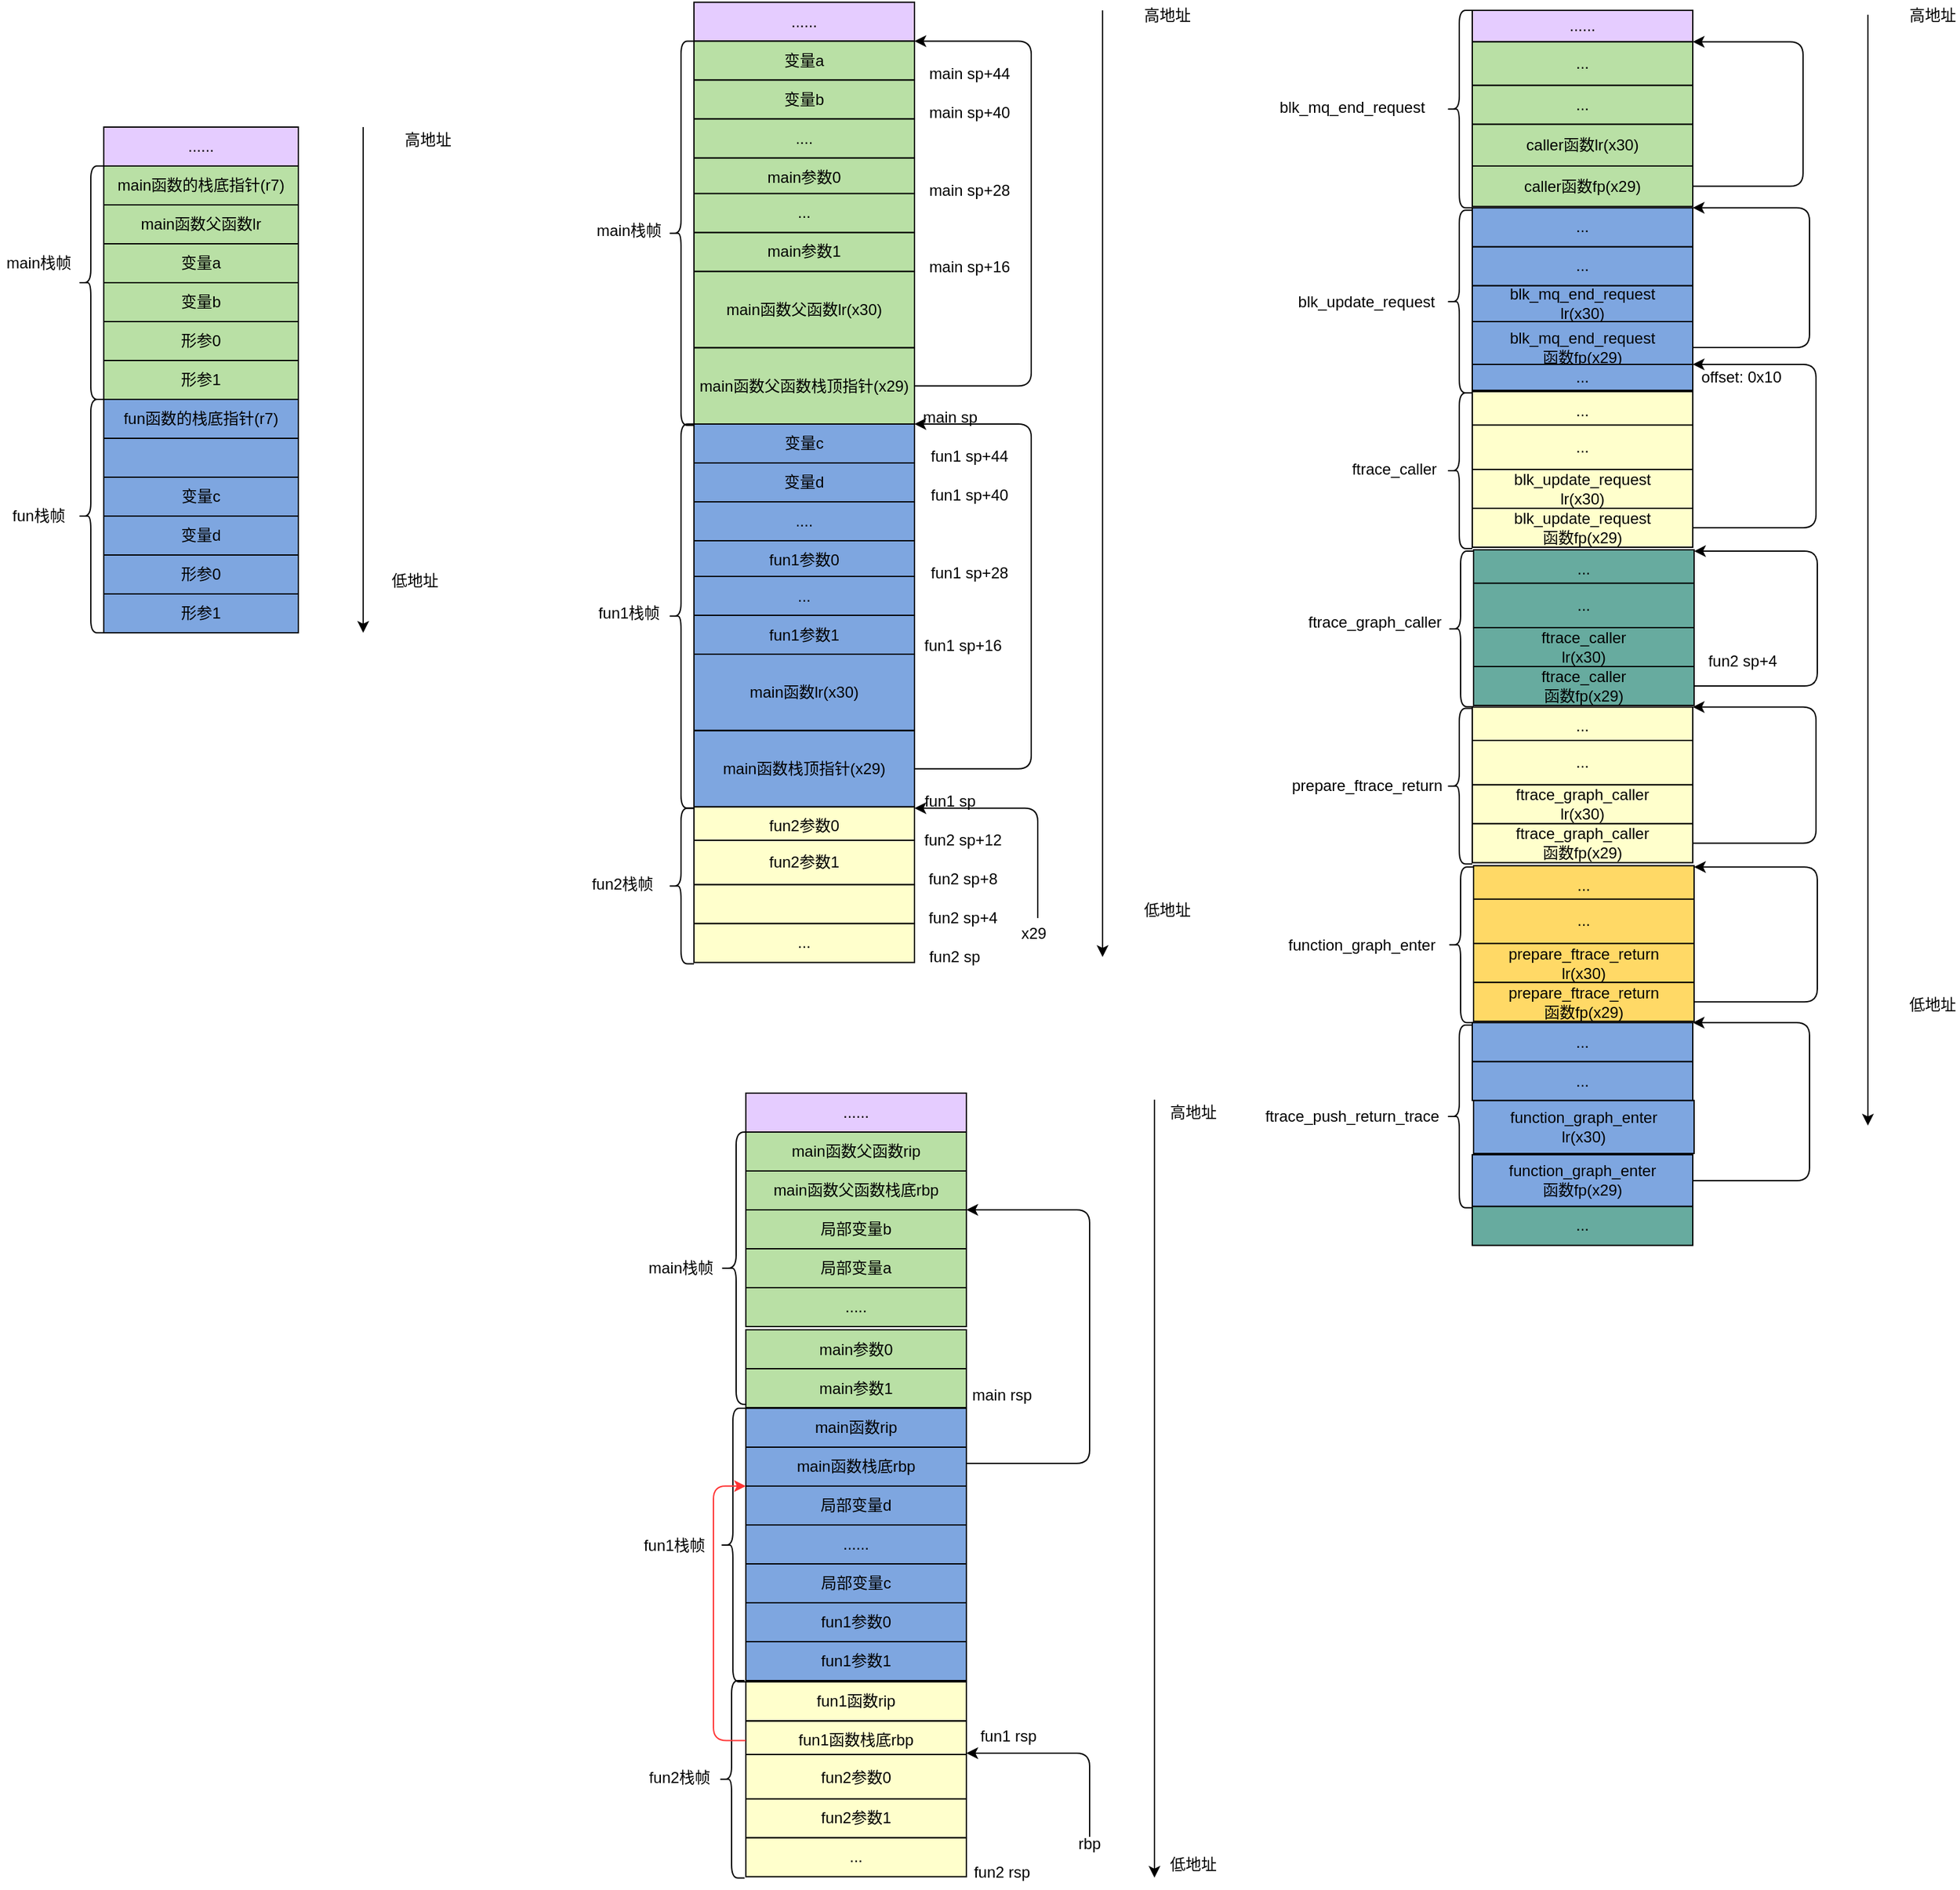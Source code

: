 <mxfile version="14.8.5" type="github">
  <diagram id="mjatXQhWCeuVbCF4igxy" name="Page-1">
    <mxGraphModel dx="1045" dy="434" grid="1" gridSize="10" guides="1" tooltips="1" connect="1" arrows="1" fold="1" page="1" pageScale="1" pageWidth="827" pageHeight="1169" math="0" shadow="0">
      <root>
        <mxCell id="0" />
        <mxCell id="1" parent="0" />
        <mxCell id="XEsbzcuqn403GBl8sRR0-1" value="main函数的栈底指针(r7)" style="rounded=0;whiteSpace=wrap;html=1;fillColor=#B9E0A5;" parent="1" vertex="1">
          <mxGeometry x="250" y="200" width="150" height="30" as="geometry" />
        </mxCell>
        <mxCell id="XEsbzcuqn403GBl8sRR0-8" value="......" style="rounded=0;whiteSpace=wrap;html=1;fillColor=#E5CCFF;" parent="1" vertex="1">
          <mxGeometry x="250" y="170" width="150" height="30" as="geometry" />
        </mxCell>
        <mxCell id="XEsbzcuqn403GBl8sRR0-11" value="main函数父函数lr" style="rounded=0;whiteSpace=wrap;html=1;fillColor=#B9E0A5;" parent="1" vertex="1">
          <mxGeometry x="250" y="230" width="150" height="30" as="geometry" />
        </mxCell>
        <mxCell id="XEsbzcuqn403GBl8sRR0-12" value="变量a" style="rounded=0;whiteSpace=wrap;html=1;fillColor=#B9E0A5;" parent="1" vertex="1">
          <mxGeometry x="250" y="260" width="150" height="30" as="geometry" />
        </mxCell>
        <mxCell id="XEsbzcuqn403GBl8sRR0-13" value="变量b" style="rounded=0;whiteSpace=wrap;html=1;fillColor=#B9E0A5;" parent="1" vertex="1">
          <mxGeometry x="250" y="290" width="150" height="30" as="geometry" />
        </mxCell>
        <mxCell id="XEsbzcuqn403GBl8sRR0-14" value="形参0" style="rounded=0;whiteSpace=wrap;html=1;fillColor=#B9E0A5;" parent="1" vertex="1">
          <mxGeometry x="250" y="320" width="150" height="30" as="geometry" />
        </mxCell>
        <mxCell id="XEsbzcuqn403GBl8sRR0-15" value="形参1" style="rounded=0;whiteSpace=wrap;html=1;fillColor=#B9E0A5;" parent="1" vertex="1">
          <mxGeometry x="250" y="350" width="150" height="30" as="geometry" />
        </mxCell>
        <mxCell id="XEsbzcuqn403GBl8sRR0-16" value="变量c" style="rounded=0;whiteSpace=wrap;html=1;fillColor=#7EA6E0;" parent="1" vertex="1">
          <mxGeometry x="250" y="440" width="150" height="30" as="geometry" />
        </mxCell>
        <mxCell id="XEsbzcuqn403GBl8sRR0-18" value="fun函数的栈底指针(r7)" style="rounded=0;whiteSpace=wrap;html=1;fillColor=#7EA6E0;" parent="1" vertex="1">
          <mxGeometry x="250" y="380" width="150" height="30" as="geometry" />
        </mxCell>
        <mxCell id="XEsbzcuqn403GBl8sRR0-19" value="变量d" style="rounded=0;whiteSpace=wrap;html=1;fillColor=#7EA6E0;" parent="1" vertex="1">
          <mxGeometry x="250" y="470" width="150" height="30" as="geometry" />
        </mxCell>
        <mxCell id="XEsbzcuqn403GBl8sRR0-20" value="形参0" style="rounded=0;whiteSpace=wrap;html=1;fillColor=#7EA6E0;" parent="1" vertex="1">
          <mxGeometry x="250" y="500" width="150" height="30" as="geometry" />
        </mxCell>
        <mxCell id="XEsbzcuqn403GBl8sRR0-21" value="形参1" style="rounded=0;whiteSpace=wrap;html=1;fillColor=#7EA6E0;" parent="1" vertex="1">
          <mxGeometry x="250" y="530" width="150" height="30" as="geometry" />
        </mxCell>
        <mxCell id="XEsbzcuqn403GBl8sRR0-24" value="" style="endArrow=classic;html=1;" parent="1" edge="1">
          <mxGeometry width="50" height="50" relative="1" as="geometry">
            <mxPoint x="450" y="170" as="sourcePoint" />
            <mxPoint x="450" y="560" as="targetPoint" />
          </mxGeometry>
        </mxCell>
        <mxCell id="XEsbzcuqn403GBl8sRR0-25" value="高地址" style="text;html=1;strokeColor=none;fillColor=none;align=center;verticalAlign=middle;whiteSpace=wrap;rounded=0;" parent="1" vertex="1">
          <mxGeometry x="480" y="170" width="40" height="20" as="geometry" />
        </mxCell>
        <mxCell id="XEsbzcuqn403GBl8sRR0-26" value="低地址" style="text;html=1;strokeColor=none;fillColor=none;align=center;verticalAlign=middle;whiteSpace=wrap;rounded=0;" parent="1" vertex="1">
          <mxGeometry x="470" y="510" width="40" height="20" as="geometry" />
        </mxCell>
        <mxCell id="XEsbzcuqn403GBl8sRR0-27" value="" style="rounded=0;whiteSpace=wrap;html=1;fillColor=#7EA6E0;" parent="1" vertex="1">
          <mxGeometry x="250" y="410" width="150" height="30" as="geometry" />
        </mxCell>
        <mxCell id="XEsbzcuqn403GBl8sRR0-30" value="main栈帧" style="text;html=1;strokeColor=none;fillColor=none;align=center;verticalAlign=middle;whiteSpace=wrap;rounded=0;" parent="1" vertex="1">
          <mxGeometry x="170" y="265" width="60" height="20" as="geometry" />
        </mxCell>
        <mxCell id="XEsbzcuqn403GBl8sRR0-31" value="fun栈帧" style="text;html=1;strokeColor=none;fillColor=none;align=center;verticalAlign=middle;whiteSpace=wrap;rounded=0;" parent="1" vertex="1">
          <mxGeometry x="170" y="460" width="60" height="20" as="geometry" />
        </mxCell>
        <mxCell id="XEsbzcuqn403GBl8sRR0-33" value="" style="shape=curlyBracket;whiteSpace=wrap;html=1;rounded=1;fillColor=#7EA6E0;" parent="1" vertex="1">
          <mxGeometry x="230" y="200" width="20" height="180" as="geometry" />
        </mxCell>
        <mxCell id="XEsbzcuqn403GBl8sRR0-35" value="" style="shape=curlyBracket;whiteSpace=wrap;html=1;rounded=1;fillColor=#7EA6E0;" parent="1" vertex="1">
          <mxGeometry x="230" y="380" width="20" height="180" as="geometry" />
        </mxCell>
        <mxCell id="XEsbzcuqn403GBl8sRR0-38" value="......" style="rounded=0;whiteSpace=wrap;html=1;fillColor=#E5CCFF;" parent="1" vertex="1">
          <mxGeometry x="705" y="73.75" width="170" height="30" as="geometry" />
        </mxCell>
        <mxCell id="XEsbzcuqn403GBl8sRR0-41" value="main参数0" style="rounded=0;whiteSpace=wrap;html=1;fillColor=#B9E0A5;" parent="1" vertex="1">
          <mxGeometry x="705" y="193.75" width="170" height="30" as="geometry" />
        </mxCell>
        <mxCell id="XEsbzcuqn403GBl8sRR0-42" value="&lt;span&gt;main函数父函数lr(x30)&lt;/span&gt;" style="rounded=0;whiteSpace=wrap;html=1;fillColor=#B9E0A5;" parent="1" vertex="1">
          <mxGeometry x="705" y="281.25" width="170" height="58.75" as="geometry" />
        </mxCell>
        <mxCell id="XEsbzcuqn403GBl8sRR0-43" value="main函数父函数栈顶指针(x29)" style="rounded=0;whiteSpace=wrap;html=1;fillColor=#B9E0A5;" parent="1" vertex="1">
          <mxGeometry x="705" y="340.25" width="170" height="58.75" as="geometry" />
        </mxCell>
        <mxCell id="XEsbzcuqn403GBl8sRR0-49" value="" style="endArrow=classic;html=1;" parent="1" edge="1">
          <mxGeometry width="50" height="50" relative="1" as="geometry">
            <mxPoint x="1020" y="80" as="sourcePoint" />
            <mxPoint x="1020" y="810" as="targetPoint" />
          </mxGeometry>
        </mxCell>
        <mxCell id="XEsbzcuqn403GBl8sRR0-50" value="高地址" style="text;html=1;strokeColor=none;fillColor=none;align=center;verticalAlign=middle;whiteSpace=wrap;rounded=0;" parent="1" vertex="1">
          <mxGeometry x="1050" y="73.75" width="40" height="20" as="geometry" />
        </mxCell>
        <mxCell id="XEsbzcuqn403GBl8sRR0-51" value="低地址" style="text;html=1;strokeColor=none;fillColor=none;align=center;verticalAlign=middle;whiteSpace=wrap;rounded=0;" parent="1" vertex="1">
          <mxGeometry x="1050" y="764.25" width="40" height="20" as="geometry" />
        </mxCell>
        <mxCell id="XEsbzcuqn403GBl8sRR0-53" value="main栈帧" style="text;html=1;strokeColor=none;fillColor=none;align=center;verticalAlign=middle;whiteSpace=wrap;rounded=0;" parent="1" vertex="1">
          <mxGeometry x="625" y="240" width="60" height="20" as="geometry" />
        </mxCell>
        <mxCell id="XEsbzcuqn403GBl8sRR0-55" value="" style="shape=curlyBracket;whiteSpace=wrap;html=1;rounded=1;fillColor=#7EA6E0;" parent="1" vertex="1">
          <mxGeometry x="685" y="103.75" width="20" height="296.25" as="geometry" />
        </mxCell>
        <mxCell id="XEsbzcuqn403GBl8sRR0-57" value="main sp" style="text;html=1;strokeColor=none;fillColor=none;align=center;verticalAlign=middle;whiteSpace=wrap;rounded=0;" parent="1" vertex="1">
          <mxGeometry x="875" y="384" width="55" height="20" as="geometry" />
        </mxCell>
        <mxCell id="XEsbzcuqn403GBl8sRR0-59" value="main sp+28" style="text;html=1;strokeColor=none;fillColor=none;align=center;verticalAlign=middle;whiteSpace=wrap;rounded=0;" parent="1" vertex="1">
          <mxGeometry x="885" y="208.75" width="65" height="20" as="geometry" />
        </mxCell>
        <mxCell id="XEsbzcuqn403GBl8sRR0-60" value="main参数1" style="rounded=0;whiteSpace=wrap;html=1;fillColor=#B9E0A5;" parent="1" vertex="1">
          <mxGeometry x="705" y="251.25" width="170" height="30" as="geometry" />
        </mxCell>
        <mxCell id="XEsbzcuqn403GBl8sRR0-61" value="main sp+16" style="text;html=1;strokeColor=none;fillColor=none;align=center;verticalAlign=middle;whiteSpace=wrap;rounded=0;" parent="1" vertex="1">
          <mxGeometry x="885" y="266.25" width="65" height="23.75" as="geometry" />
        </mxCell>
        <mxCell id="XEsbzcuqn403GBl8sRR0-62" value="..." style="rounded=0;whiteSpace=wrap;html=1;fillColor=#B9E0A5;" parent="1" vertex="1">
          <mxGeometry x="705" y="221.25" width="170" height="30" as="geometry" />
        </mxCell>
        <mxCell id="XEsbzcuqn403GBl8sRR0-63" value="变量a" style="rounded=0;whiteSpace=wrap;html=1;fillColor=#B9E0A5;" parent="1" vertex="1">
          <mxGeometry x="705" y="103.75" width="170" height="30" as="geometry" />
        </mxCell>
        <mxCell id="XEsbzcuqn403GBl8sRR0-64" value="main sp+44" style="text;html=1;strokeColor=none;fillColor=none;align=center;verticalAlign=middle;whiteSpace=wrap;rounded=0;" parent="1" vertex="1">
          <mxGeometry x="885" y="118.75" width="65" height="20" as="geometry" />
        </mxCell>
        <mxCell id="XEsbzcuqn403GBl8sRR0-65" value="变量b" style="rounded=0;whiteSpace=wrap;html=1;fillColor=#B9E0A5;" parent="1" vertex="1">
          <mxGeometry x="705" y="133.75" width="170" height="30" as="geometry" />
        </mxCell>
        <mxCell id="XEsbzcuqn403GBl8sRR0-66" value="main sp+40" style="text;html=1;strokeColor=none;fillColor=none;align=center;verticalAlign=middle;whiteSpace=wrap;rounded=0;" parent="1" vertex="1">
          <mxGeometry x="885" y="148.75" width="65" height="20" as="geometry" />
        </mxCell>
        <mxCell id="XEsbzcuqn403GBl8sRR0-67" value="...." style="rounded=0;whiteSpace=wrap;html=1;fillColor=#B9E0A5;" parent="1" vertex="1">
          <mxGeometry x="705" y="163.75" width="170" height="30" as="geometry" />
        </mxCell>
        <mxCell id="XEsbzcuqn403GBl8sRR0-68" value="" style="edgeStyle=elbowEdgeStyle;elbow=horizontal;endArrow=classic;html=1;entryX=1;entryY=0;entryDx=0;entryDy=0;exitX=1;exitY=0.5;exitDx=0;exitDy=0;" parent="1" source="XEsbzcuqn403GBl8sRR0-43" target="XEsbzcuqn403GBl8sRR0-63" edge="1">
          <mxGeometry width="50" height="50" relative="1" as="geometry">
            <mxPoint x="875" y="321.25" as="sourcePoint" />
            <mxPoint x="995" y="111.25" as="targetPoint" />
            <Array as="points">
              <mxPoint x="965" y="221.25" />
            </Array>
          </mxGeometry>
        </mxCell>
        <mxCell id="XEsbzcuqn403GBl8sRR0-71" value="fun1参数0" style="rounded=0;whiteSpace=wrap;html=1;fillColor=#7EA6E0;" parent="1" vertex="1">
          <mxGeometry x="705" y="489" width="170" height="30" as="geometry" />
        </mxCell>
        <mxCell id="XEsbzcuqn403GBl8sRR0-72" value="&lt;span&gt;main函数lr(x30)&lt;/span&gt;" style="rounded=0;whiteSpace=wrap;html=1;fillColor=#7EA6E0;" parent="1" vertex="1">
          <mxGeometry x="705" y="576.5" width="170" height="58.75" as="geometry" />
        </mxCell>
        <mxCell id="XEsbzcuqn403GBl8sRR0-73" value="main函数栈顶指针(x29)" style="rounded=0;whiteSpace=wrap;html=1;fillColor=#7EA6E0;" parent="1" vertex="1">
          <mxGeometry x="705" y="635.5" width="170" height="58.75" as="geometry" />
        </mxCell>
        <mxCell id="XEsbzcuqn403GBl8sRR0-74" value="fun1栈帧" style="text;html=1;strokeColor=none;fillColor=none;align=center;verticalAlign=middle;whiteSpace=wrap;rounded=0;" parent="1" vertex="1">
          <mxGeometry x="625" y="535.25" width="60" height="20" as="geometry" />
        </mxCell>
        <mxCell id="XEsbzcuqn403GBl8sRR0-75" value="" style="shape=curlyBracket;whiteSpace=wrap;html=1;rounded=1;fillColor=#7EA6E0;" parent="1" vertex="1">
          <mxGeometry x="685" y="399" width="20" height="296.25" as="geometry" />
        </mxCell>
        <mxCell id="XEsbzcuqn403GBl8sRR0-76" value="fun1 sp" style="text;html=1;strokeColor=none;fillColor=none;align=center;verticalAlign=middle;whiteSpace=wrap;rounded=0;" parent="1" vertex="1">
          <mxGeometry x="875" y="680.25" width="55" height="20" as="geometry" />
        </mxCell>
        <mxCell id="XEsbzcuqn403GBl8sRR0-77" value="fun1 sp+28" style="text;html=1;strokeColor=none;fillColor=none;align=center;verticalAlign=middle;whiteSpace=wrap;rounded=0;" parent="1" vertex="1">
          <mxGeometry x="885" y="504" width="65" height="20" as="geometry" />
        </mxCell>
        <mxCell id="XEsbzcuqn403GBl8sRR0-78" value="fun1参数1" style="rounded=0;whiteSpace=wrap;html=1;fillColor=#7EA6E0;" parent="1" vertex="1">
          <mxGeometry x="705" y="546.5" width="170" height="30" as="geometry" />
        </mxCell>
        <mxCell id="XEsbzcuqn403GBl8sRR0-79" value="fun1 sp+16" style="text;html=1;strokeColor=none;fillColor=none;align=center;verticalAlign=middle;whiteSpace=wrap;rounded=0;" parent="1" vertex="1">
          <mxGeometry x="875" y="560" width="75" height="20" as="geometry" />
        </mxCell>
        <mxCell id="XEsbzcuqn403GBl8sRR0-80" value="..." style="rounded=0;whiteSpace=wrap;html=1;fillColor=#7EA6E0;" parent="1" vertex="1">
          <mxGeometry x="705" y="516.5" width="170" height="30" as="geometry" />
        </mxCell>
        <mxCell id="XEsbzcuqn403GBl8sRR0-81" value="变量c" style="rounded=0;whiteSpace=wrap;html=1;fillColor=#7EA6E0;" parent="1" vertex="1">
          <mxGeometry x="705" y="399" width="170" height="30" as="geometry" />
        </mxCell>
        <mxCell id="XEsbzcuqn403GBl8sRR0-82" value="fun1 sp+44" style="text;html=1;strokeColor=none;fillColor=none;align=center;verticalAlign=middle;whiteSpace=wrap;rounded=0;" parent="1" vertex="1">
          <mxGeometry x="885" y="414" width="65" height="20" as="geometry" />
        </mxCell>
        <mxCell id="XEsbzcuqn403GBl8sRR0-83" value="变量d" style="rounded=0;whiteSpace=wrap;html=1;fillColor=#7EA6E0;" parent="1" vertex="1">
          <mxGeometry x="705" y="429" width="170" height="30" as="geometry" />
        </mxCell>
        <mxCell id="XEsbzcuqn403GBl8sRR0-84" value="fun1 sp+40" style="text;html=1;strokeColor=none;fillColor=none;align=center;verticalAlign=middle;whiteSpace=wrap;rounded=0;" parent="1" vertex="1">
          <mxGeometry x="885" y="444" width="65" height="20" as="geometry" />
        </mxCell>
        <mxCell id="XEsbzcuqn403GBl8sRR0-85" value="...." style="rounded=0;whiteSpace=wrap;html=1;fillColor=#7EA6E0;" parent="1" vertex="1">
          <mxGeometry x="705" y="459" width="170" height="30" as="geometry" />
        </mxCell>
        <mxCell id="XEsbzcuqn403GBl8sRR0-86" value="" style="edgeStyle=elbowEdgeStyle;elbow=horizontal;endArrow=classic;html=1;entryX=1;entryY=0;entryDx=0;entryDy=0;exitX=1;exitY=0.5;exitDx=0;exitDy=0;" parent="1" source="XEsbzcuqn403GBl8sRR0-73" target="XEsbzcuqn403GBl8sRR0-81" edge="1">
          <mxGeometry width="50" height="50" relative="1" as="geometry">
            <mxPoint x="875" y="616.5" as="sourcePoint" />
            <mxPoint x="995" y="406.5" as="targetPoint" />
            <Array as="points">
              <mxPoint x="965" y="516.5" />
            </Array>
          </mxGeometry>
        </mxCell>
        <mxCell id="XEsbzcuqn403GBl8sRR0-92" value="fun2参数0" style="rounded=0;whiteSpace=wrap;html=1;fillColor=#FFFFCC;" parent="1" vertex="1">
          <mxGeometry x="705" y="694.25" width="170" height="30" as="geometry" />
        </mxCell>
        <mxCell id="XEsbzcuqn403GBl8sRR0-93" value="fun2参数1" style="rounded=0;whiteSpace=wrap;html=1;fillColor=#FFFFCC;" parent="1" vertex="1">
          <mxGeometry x="705" y="720" width="170" height="34.25" as="geometry" />
        </mxCell>
        <mxCell id="XEsbzcuqn403GBl8sRR0-94" value="" style="rounded=0;whiteSpace=wrap;html=1;fillColor=#FFFFCC;" parent="1" vertex="1">
          <mxGeometry x="705" y="754.25" width="170" height="30" as="geometry" />
        </mxCell>
        <mxCell id="XEsbzcuqn403GBl8sRR0-97" value="..." style="rounded=0;whiteSpace=wrap;html=1;fillColor=#FFFFCC;" parent="1" vertex="1">
          <mxGeometry x="705" y="784.25" width="170" height="30" as="geometry" />
        </mxCell>
        <mxCell id="XEsbzcuqn403GBl8sRR0-100" value="fun2 sp+12" style="text;html=1;strokeColor=none;fillColor=none;align=center;verticalAlign=middle;whiteSpace=wrap;rounded=0;" parent="1" vertex="1">
          <mxGeometry x="875" y="710" width="75" height="20" as="geometry" />
        </mxCell>
        <mxCell id="XEsbzcuqn403GBl8sRR0-101" value="fun2 sp+8" style="text;html=1;strokeColor=none;fillColor=none;align=center;verticalAlign=middle;whiteSpace=wrap;rounded=0;" parent="1" vertex="1">
          <mxGeometry x="875" y="740" width="75" height="20" as="geometry" />
        </mxCell>
        <mxCell id="XEsbzcuqn403GBl8sRR0-102" value="fun2 sp+4" style="text;html=1;strokeColor=none;fillColor=none;align=center;verticalAlign=middle;whiteSpace=wrap;rounded=0;" parent="1" vertex="1">
          <mxGeometry x="875" y="770" width="75" height="20" as="geometry" />
        </mxCell>
        <mxCell id="XEsbzcuqn403GBl8sRR0-103" value="fun2 sp" style="text;html=1;strokeColor=none;fillColor=none;align=center;verticalAlign=middle;whiteSpace=wrap;rounded=0;" parent="1" vertex="1">
          <mxGeometry x="876" y="800" width="60" height="20" as="geometry" />
        </mxCell>
        <mxCell id="XEsbzcuqn403GBl8sRR0-105" value="" style="shape=curlyBracket;whiteSpace=wrap;html=1;rounded=1;fillColor=#FFFFCC;" parent="1" vertex="1">
          <mxGeometry x="685" y="695.25" width="20" height="120" as="geometry" />
        </mxCell>
        <mxCell id="XEsbzcuqn403GBl8sRR0-106" value="fun2栈帧" style="text;html=1;strokeColor=none;fillColor=none;align=center;verticalAlign=middle;whiteSpace=wrap;rounded=0;" parent="1" vertex="1">
          <mxGeometry x="620" y="744.25" width="60" height="20" as="geometry" />
        </mxCell>
        <mxCell id="XEsbzcuqn403GBl8sRR0-107" value="" style="edgeStyle=elbowEdgeStyle;elbow=horizontal;endArrow=classic;html=1;entryX=0;entryY=0.75;entryDx=0;entryDy=0;" parent="1" target="XEsbzcuqn403GBl8sRR0-76" edge="1">
          <mxGeometry width="50" height="50" relative="1" as="geometry">
            <mxPoint x="970" y="780" as="sourcePoint" />
            <mxPoint x="960" y="690" as="targetPoint" />
            <Array as="points">
              <mxPoint x="970" y="730" />
            </Array>
          </mxGeometry>
        </mxCell>
        <mxCell id="XEsbzcuqn403GBl8sRR0-108" value="x29" style="text;html=1;strokeColor=none;fillColor=none;align=center;verticalAlign=middle;whiteSpace=wrap;rounded=0;" parent="1" vertex="1">
          <mxGeometry x="937" y="782.25" width="60" height="20" as="geometry" />
        </mxCell>
        <mxCell id="XEsbzcuqn403GBl8sRR0-110" value="......" style="rounded=0;whiteSpace=wrap;html=1;fillColor=#E5CCFF;" parent="1" vertex="1">
          <mxGeometry x="745" y="915" width="170" height="30" as="geometry" />
        </mxCell>
        <mxCell id="XEsbzcuqn403GBl8sRR0-111" value="局部变量a" style="rounded=0;whiteSpace=wrap;html=1;fillColor=#B9E0A5;" parent="1" vertex="1">
          <mxGeometry x="745" y="1035" width="170" height="30" as="geometry" />
        </mxCell>
        <mxCell id="XEsbzcuqn403GBl8sRR0-114" value="" style="endArrow=classic;html=1;" parent="1" edge="1">
          <mxGeometry width="50" height="50" relative="1" as="geometry">
            <mxPoint x="1060" y="920" as="sourcePoint" />
            <mxPoint x="1060" y="1520" as="targetPoint" />
          </mxGeometry>
        </mxCell>
        <mxCell id="XEsbzcuqn403GBl8sRR0-115" value="高地址" style="text;html=1;strokeColor=none;fillColor=none;align=center;verticalAlign=middle;whiteSpace=wrap;rounded=0;" parent="1" vertex="1">
          <mxGeometry x="1070" y="920" width="40" height="20" as="geometry" />
        </mxCell>
        <mxCell id="XEsbzcuqn403GBl8sRR0-117" value="main栈帧" style="text;html=1;strokeColor=none;fillColor=none;align=center;verticalAlign=middle;whiteSpace=wrap;rounded=0;" parent="1" vertex="1">
          <mxGeometry x="665" y="1040" width="60" height="20" as="geometry" />
        </mxCell>
        <mxCell id="XEsbzcuqn403GBl8sRR0-118" value="" style="shape=curlyBracket;whiteSpace=wrap;html=1;rounded=1;fillColor=#7EA6E0;" parent="1" vertex="1">
          <mxGeometry x="725" y="945" width="25" height="210" as="geometry" />
        </mxCell>
        <mxCell id="XEsbzcuqn403GBl8sRR0-121" value="main参数1" style="rounded=0;whiteSpace=wrap;html=1;fillColor=#B9E0A5;" parent="1" vertex="1">
          <mxGeometry x="745" y="1127.5" width="170" height="30" as="geometry" />
        </mxCell>
        <mxCell id="XEsbzcuqn403GBl8sRR0-122" value="main rsp" style="text;html=1;strokeColor=none;fillColor=none;align=center;verticalAlign=middle;whiteSpace=wrap;rounded=0;" parent="1" vertex="1">
          <mxGeometry x="910" y="1136.25" width="65" height="23.75" as="geometry" />
        </mxCell>
        <mxCell id="XEsbzcuqn403GBl8sRR0-123" value="main参数0" style="rounded=0;whiteSpace=wrap;html=1;fillColor=#B9E0A5;" parent="1" vertex="1">
          <mxGeometry x="745" y="1097.5" width="170" height="30" as="geometry" />
        </mxCell>
        <mxCell id="XEsbzcuqn403GBl8sRR0-124" value="main函数父函数栈底rbp" style="rounded=0;whiteSpace=wrap;html=1;fillColor=#B9E0A5;" parent="1" vertex="1">
          <mxGeometry x="745" y="975" width="170" height="30" as="geometry" />
        </mxCell>
        <mxCell id="XEsbzcuqn403GBl8sRR0-128" value="局部变量b" style="rounded=0;whiteSpace=wrap;html=1;fillColor=#B9E0A5;" parent="1" vertex="1">
          <mxGeometry x="745" y="1005" width="170" height="30" as="geometry" />
        </mxCell>
        <mxCell id="XEsbzcuqn403GBl8sRR0-161" value="局部变量c" style="rounded=0;whiteSpace=wrap;html=1;fillColor=#7EA6E0;" parent="1" vertex="1">
          <mxGeometry x="745" y="1278" width="170" height="30" as="geometry" />
        </mxCell>
        <mxCell id="XEsbzcuqn403GBl8sRR0-164" value="main函数栈底rbp" style="rounded=0;whiteSpace=wrap;html=1;fillColor=#7EA6E0;" parent="1" vertex="1">
          <mxGeometry x="745" y="1188" width="170" height="30" as="geometry" />
        </mxCell>
        <mxCell id="XEsbzcuqn403GBl8sRR0-166" value="局部变量d" style="rounded=0;whiteSpace=wrap;html=1;fillColor=#7EA6E0;" parent="1" vertex="1">
          <mxGeometry x="745" y="1218" width="170" height="30" as="geometry" />
        </mxCell>
        <mxCell id="XEsbzcuqn403GBl8sRR0-167" value="fun1参数0" style="rounded=0;whiteSpace=wrap;html=1;fillColor=#7EA6E0;" parent="1" vertex="1">
          <mxGeometry x="745" y="1308" width="170" height="30" as="geometry" />
        </mxCell>
        <mxCell id="XEsbzcuqn403GBl8sRR0-168" value="fun1参数1" style="rounded=0;whiteSpace=wrap;html=1;fillColor=#7EA6E0;" parent="1" vertex="1">
          <mxGeometry x="745" y="1338" width="170" height="30" as="geometry" />
        </mxCell>
        <mxCell id="XEsbzcuqn403GBl8sRR0-169" value="fun1函数栈底rbp" style="rounded=0;whiteSpace=wrap;html=1;fillColor=#FFFFCC;" parent="1" vertex="1">
          <mxGeometry x="745" y="1399.25" width="170" height="30" as="geometry" />
        </mxCell>
        <mxCell id="XEsbzcuqn403GBl8sRR0-170" value="fun2参数0" style="rounded=0;whiteSpace=wrap;html=1;fillColor=#FFFFCC;" parent="1" vertex="1">
          <mxGeometry x="745" y="1425" width="170" height="36.75" as="geometry" />
        </mxCell>
        <mxCell id="XEsbzcuqn403GBl8sRR0-171" value="&lt;span&gt;fun2参数1&lt;/span&gt;" style="rounded=0;whiteSpace=wrap;html=1;fillColor=#FFFFCC;" parent="1" vertex="1">
          <mxGeometry x="745" y="1459.25" width="170" height="30" as="geometry" />
        </mxCell>
        <mxCell id="XEsbzcuqn403GBl8sRR0-172" value="..." style="rounded=0;whiteSpace=wrap;html=1;fillColor=#FFFFCC;" parent="1" vertex="1">
          <mxGeometry x="745" y="1489.25" width="170" height="30" as="geometry" />
        </mxCell>
        <mxCell id="XEsbzcuqn403GBl8sRR0-177" value="" style="shape=curlyBracket;whiteSpace=wrap;html=1;rounded=1;fillColor=#FFFFCC;" parent="1" vertex="1">
          <mxGeometry x="724" y="1368" width="20" height="152.25" as="geometry" />
        </mxCell>
        <mxCell id="XEsbzcuqn403GBl8sRR0-178" value="fun2栈帧" style="text;html=1;strokeColor=none;fillColor=none;align=center;verticalAlign=middle;whiteSpace=wrap;rounded=0;" parent="1" vertex="1">
          <mxGeometry x="664" y="1433.38" width="60" height="20" as="geometry" />
        </mxCell>
        <mxCell id="XEsbzcuqn403GBl8sRR0-179" value="" style="edgeStyle=elbowEdgeStyle;elbow=horizontal;endArrow=classic;html=1;" parent="1" edge="1">
          <mxGeometry width="50" height="50" relative="1" as="geometry">
            <mxPoint x="1010" y="1488.5" as="sourcePoint" />
            <mxPoint x="915" y="1424" as="targetPoint" />
            <Array as="points">
              <mxPoint x="1010" y="1438.5" />
            </Array>
          </mxGeometry>
        </mxCell>
        <mxCell id="XEsbzcuqn403GBl8sRR0-180" value="rbp" style="text;html=1;strokeColor=none;fillColor=none;align=center;verticalAlign=middle;whiteSpace=wrap;rounded=0;" parent="1" vertex="1">
          <mxGeometry x="980" y="1484" width="60" height="20" as="geometry" />
        </mxCell>
        <mxCell id="XEsbzcuqn403GBl8sRR0-181" value="" style="shape=curlyBracket;whiteSpace=wrap;html=1;rounded=1;fillColor=#FFFFCC;" parent="1" vertex="1">
          <mxGeometry x="725" y="1158" width="20" height="211" as="geometry" />
        </mxCell>
        <mxCell id="XEsbzcuqn403GBl8sRR0-182" value="fun1栈帧" style="text;html=1;strokeColor=none;fillColor=none;align=center;verticalAlign=middle;whiteSpace=wrap;rounded=0;" parent="1" vertex="1">
          <mxGeometry x="660" y="1253.5" width="60" height="20" as="geometry" />
        </mxCell>
        <mxCell id="XEsbzcuqn403GBl8sRR0-183" value="低地址" style="text;html=1;strokeColor=none;fillColor=none;align=center;verticalAlign=middle;whiteSpace=wrap;rounded=0;" parent="1" vertex="1">
          <mxGeometry x="1070" y="1500.25" width="40" height="20" as="geometry" />
        </mxCell>
        <mxCell id="XEsbzcuqn403GBl8sRR0-184" value="" style="edgeStyle=elbowEdgeStyle;elbow=horizontal;endArrow=classic;html=1;exitX=0;exitY=0.5;exitDx=0;exitDy=0;entryX=0;entryY=0;entryDx=0;entryDy=0;strokeColor=#FF3333;" parent="1" source="XEsbzcuqn403GBl8sRR0-169" target="XEsbzcuqn403GBl8sRR0-166" edge="1">
          <mxGeometry width="50" height="50" relative="1" as="geometry">
            <mxPoint x="970" y="1320.5" as="sourcePoint" />
            <mxPoint x="970" y="1260.5" as="targetPoint" />
            <Array as="points">
              <mxPoint x="720" y="1280.5" />
            </Array>
          </mxGeometry>
        </mxCell>
        <mxCell id="XEsbzcuqn403GBl8sRR0-185" value="" style="edgeStyle=elbowEdgeStyle;elbow=horizontal;endArrow=classic;html=1;exitX=1;exitY=0.417;exitDx=0;exitDy=0;entryX=1;entryY=1;entryDx=0;entryDy=0;exitPerimeter=0;" parent="1" source="XEsbzcuqn403GBl8sRR0-164" target="XEsbzcuqn403GBl8sRR0-124" edge="1">
          <mxGeometry width="50" height="50" relative="1" as="geometry">
            <mxPoint x="915" y="1166.25" as="sourcePoint" />
            <mxPoint x="915" y="1016.25" as="targetPoint" />
            <Array as="points">
              <mxPoint x="1010" y="1123.75" />
            </Array>
          </mxGeometry>
        </mxCell>
        <mxCell id="XEsbzcuqn403GBl8sRR0-186" value="fun1 rsp" style="text;html=1;strokeColor=none;fillColor=none;align=center;verticalAlign=middle;whiteSpace=wrap;rounded=0;" parent="1" vertex="1">
          <mxGeometry x="920" y="1399" width="55" height="23.75" as="geometry" />
        </mxCell>
        <mxCell id="XEsbzcuqn403GBl8sRR0-187" value="fun2 rsp" style="text;html=1;strokeColor=none;fillColor=none;align=center;verticalAlign=middle;whiteSpace=wrap;rounded=0;" parent="1" vertex="1">
          <mxGeometry x="910" y="1504" width="65" height="23.75" as="geometry" />
        </mxCell>
        <mxCell id="MS94n-y2rAahTA_zYVtS-1" value="main函数父函数rip" style="rounded=0;whiteSpace=wrap;html=1;fillColor=#B9E0A5;" parent="1" vertex="1">
          <mxGeometry x="745" y="945" width="170" height="30" as="geometry" />
        </mxCell>
        <mxCell id="MS94n-y2rAahTA_zYVtS-2" value="....." style="rounded=0;whiteSpace=wrap;html=1;fillColor=#B9E0A5;" parent="1" vertex="1">
          <mxGeometry x="745" y="1065" width="170" height="30" as="geometry" />
        </mxCell>
        <mxCell id="MS94n-y2rAahTA_zYVtS-3" value="main函数rip" style="rounded=0;whiteSpace=wrap;html=1;fillColor=#7EA6E0;" parent="1" vertex="1">
          <mxGeometry x="745" y="1158" width="170" height="30" as="geometry" />
        </mxCell>
        <mxCell id="MS94n-y2rAahTA_zYVtS-4" value="......" style="rounded=0;whiteSpace=wrap;html=1;fillColor=#7EA6E0;" parent="1" vertex="1">
          <mxGeometry x="745" y="1248" width="170" height="30" as="geometry" />
        </mxCell>
        <mxCell id="MS94n-y2rAahTA_zYVtS-7" value="fun1函数rip" style="rounded=0;whiteSpace=wrap;html=1;fillColor=#FFFFCC;" parent="1" vertex="1">
          <mxGeometry x="745" y="1369" width="170" height="30" as="geometry" />
        </mxCell>
        <mxCell id="rJhQO3dPTLJmYkBVeabI-37" value="......" style="rounded=0;whiteSpace=wrap;html=1;fillColor=#E5CCFF;" parent="1" vertex="1">
          <mxGeometry x="1305" y="80" width="170" height="24.25" as="geometry" />
        </mxCell>
        <mxCell id="rJhQO3dPTLJmYkBVeabI-39" value="&lt;span&gt;caller函数lr(x30)&lt;/span&gt;" style="rounded=0;whiteSpace=wrap;html=1;fillColor=#B9E0A5;" parent="1" vertex="1">
          <mxGeometry x="1305" y="167.75" width="170" height="32.25" as="geometry" />
        </mxCell>
        <mxCell id="rJhQO3dPTLJmYkBVeabI-40" value="caller函数fp(x29)" style="rounded=0;whiteSpace=wrap;html=1;fillColor=#B9E0A5;" parent="1" vertex="1">
          <mxGeometry x="1305" y="200" width="170" height="31.25" as="geometry" />
        </mxCell>
        <mxCell id="rJhQO3dPTLJmYkBVeabI-41" value="" style="endArrow=classic;html=1;" parent="1" edge="1">
          <mxGeometry width="50" height="50" relative="1" as="geometry">
            <mxPoint x="1610" y="83.38" as="sourcePoint" />
            <mxPoint x="1610" y="940" as="targetPoint" />
          </mxGeometry>
        </mxCell>
        <mxCell id="rJhQO3dPTLJmYkBVeabI-42" value="高地址" style="text;html=1;strokeColor=none;fillColor=none;align=center;verticalAlign=middle;whiteSpace=wrap;rounded=0;" parent="1" vertex="1">
          <mxGeometry x="1640" y="73.75" width="40" height="20" as="geometry" />
        </mxCell>
        <mxCell id="rJhQO3dPTLJmYkBVeabI-43" value="低地址" style="text;html=1;strokeColor=none;fillColor=none;align=center;verticalAlign=middle;whiteSpace=wrap;rounded=0;" parent="1" vertex="1">
          <mxGeometry x="1640" y="837.12" width="40" height="20" as="geometry" />
        </mxCell>
        <mxCell id="rJhQO3dPTLJmYkBVeabI-44" value="blk_mq_end_request" style="text;html=1;strokeColor=none;fillColor=none;align=center;verticalAlign=middle;whiteSpace=wrap;rounded=0;" parent="1" vertex="1">
          <mxGeometry x="1150" y="145" width="125" height="20" as="geometry" />
        </mxCell>
        <mxCell id="rJhQO3dPTLJmYkBVeabI-45" value="" style="shape=curlyBracket;whiteSpace=wrap;html=1;rounded=1;fillColor=#7EA6E0;" parent="1" vertex="1">
          <mxGeometry x="1285" y="80" width="20" height="152.25" as="geometry" />
        </mxCell>
        <mxCell id="rJhQO3dPTLJmYkBVeabI-48" value="..." style="rounded=0;whiteSpace=wrap;html=1;fillColor=#B9E0A5;" parent="1" vertex="1">
          <mxGeometry x="1305" y="137.75" width="170" height="30" as="geometry" />
        </mxCell>
        <mxCell id="rJhQO3dPTLJmYkBVeabI-50" value="..." style="rounded=0;whiteSpace=wrap;html=1;fillColor=#B9E0A5;" parent="1" vertex="1">
          <mxGeometry x="1305" y="104.25" width="170" height="33.5" as="geometry" />
        </mxCell>
        <mxCell id="rJhQO3dPTLJmYkBVeabI-56" value="" style="edgeStyle=elbowEdgeStyle;elbow=horizontal;endArrow=classic;html=1;exitX=1;exitY=0.5;exitDx=0;exitDy=0;entryX=1;entryY=0;entryDx=0;entryDy=0;" parent="1" source="rJhQO3dPTLJmYkBVeabI-40" target="rJhQO3dPTLJmYkBVeabI-50" edge="1">
          <mxGeometry width="50" height="50" relative="1" as="geometry">
            <mxPoint x="1475" y="153.5" as="sourcePoint" />
            <mxPoint x="1480" y="50" as="targetPoint" />
            <Array as="points">
              <mxPoint x="1560" y="70" />
              <mxPoint x="1565" y="53.5" />
            </Array>
          </mxGeometry>
        </mxCell>
        <mxCell id="rJhQO3dPTLJmYkBVeabI-58" value="blk_mq_end_request&lt;span&gt;&lt;br&gt;lr(x30)&lt;/span&gt;" style="rounded=0;whiteSpace=wrap;html=1;fillColor=#7EA6E0;" parent="1" vertex="1">
          <mxGeometry x="1305" y="292.25" width="170" height="27.75" as="geometry" />
        </mxCell>
        <mxCell id="rJhQO3dPTLJmYkBVeabI-59" value="blk_mq_end_request&lt;br&gt;函数fp(x29)" style="rounded=0;whiteSpace=wrap;html=1;fillColor=#7EA6E0;" parent="1" vertex="1">
          <mxGeometry x="1305" y="320" width="170" height="40" as="geometry" />
        </mxCell>
        <mxCell id="rJhQO3dPTLJmYkBVeabI-60" value="blk_update_request" style="text;html=1;strokeColor=none;fillColor=none;align=center;verticalAlign=middle;whiteSpace=wrap;rounded=0;" parent="1" vertex="1">
          <mxGeometry x="1161" y="294.57" width="125" height="20" as="geometry" />
        </mxCell>
        <mxCell id="rJhQO3dPTLJmYkBVeabI-61" value="" style="shape=curlyBracket;whiteSpace=wrap;html=1;rounded=1;fillColor=#7EA6E0;" parent="1" vertex="1">
          <mxGeometry x="1285" y="234.13" width="20" height="140.88" as="geometry" />
        </mxCell>
        <mxCell id="rJhQO3dPTLJmYkBVeabI-64" value="..." style="rounded=0;whiteSpace=wrap;html=1;fillColor=#7EA6E0;" parent="1" vertex="1">
          <mxGeometry x="1305" y="262.25" width="170" height="30" as="geometry" />
        </mxCell>
        <mxCell id="rJhQO3dPTLJmYkBVeabI-66" value="..." style="rounded=0;whiteSpace=wrap;html=1;fillColor=#7EA6E0;" parent="1" vertex="1">
          <mxGeometry x="1305" y="232.25" width="170" height="30" as="geometry" />
        </mxCell>
        <mxCell id="rJhQO3dPTLJmYkBVeabI-72" value="" style="edgeStyle=elbowEdgeStyle;elbow=horizontal;endArrow=classic;html=1;entryX=1;entryY=0;entryDx=0;entryDy=0;exitX=1;exitY=0.5;exitDx=0;exitDy=0;" parent="1" source="rJhQO3dPTLJmYkBVeabI-59" target="rJhQO3dPTLJmYkBVeabI-66" edge="1">
          <mxGeometry width="50" height="50" relative="1" as="geometry">
            <mxPoint x="1475" y="296.26" as="sourcePoint" />
            <mxPoint x="1475" y="78.76" as="targetPoint" />
            <Array as="points">
              <mxPoint x="1565" y="196.26" />
            </Array>
          </mxGeometry>
        </mxCell>
        <mxCell id="rJhQO3dPTLJmYkBVeabI-73" value="..." style="rounded=0;whiteSpace=wrap;html=1;fillColor=#FFFFCC;" parent="1" vertex="1">
          <mxGeometry x="1305" y="374.01" width="170" height="30" as="geometry" />
        </mxCell>
        <mxCell id="rJhQO3dPTLJmYkBVeabI-74" value="..." style="rounded=0;whiteSpace=wrap;html=1;fillColor=#FFFFCC;" parent="1" vertex="1">
          <mxGeometry x="1305" y="399.76" width="170" height="34.25" as="geometry" />
        </mxCell>
        <mxCell id="rJhQO3dPTLJmYkBVeabI-75" value="&lt;span&gt;blk_update_request&lt;/span&gt;&lt;span&gt;&lt;br&gt;lr(x30)&lt;/span&gt;" style="rounded=0;whiteSpace=wrap;html=1;fillColor=#FFFFCC;" parent="1" vertex="1">
          <mxGeometry x="1305" y="434.01" width="170" height="30" as="geometry" />
        </mxCell>
        <mxCell id="rJhQO3dPTLJmYkBVeabI-76" value="blk_update_request&lt;br&gt;函数fp(x29)" style="rounded=0;whiteSpace=wrap;html=1;fillColor=#FFFFCC;" parent="1" vertex="1">
          <mxGeometry x="1305" y="464.01" width="170" height="30" as="geometry" />
        </mxCell>
        <mxCell id="rJhQO3dPTLJmYkBVeabI-81" value="" style="shape=curlyBracket;whiteSpace=wrap;html=1;rounded=1;fillColor=#FFFFCC;" parent="1" vertex="1">
          <mxGeometry x="1285" y="375.01" width="20" height="120" as="geometry" />
        </mxCell>
        <mxCell id="rJhQO3dPTLJmYkBVeabI-82" value="ftrace_caller" style="text;html=1;strokeColor=none;fillColor=none;align=center;verticalAlign=middle;whiteSpace=wrap;rounded=0;" parent="1" vertex="1">
          <mxGeometry x="1200" y="424" width="90" height="20" as="geometry" />
        </mxCell>
        <mxCell id="rJhQO3dPTLJmYkBVeabI-83" value="" style="edgeStyle=elbowEdgeStyle;elbow=horizontal;endArrow=classic;html=1;entryX=1;entryY=0;entryDx=0;entryDy=0;exitX=1;exitY=0.5;exitDx=0;exitDy=0;" parent="1" source="rJhQO3dPTLJmYkBVeabI-76" target="QGCdRMrK7-M8j7bOz624-1" edge="1">
          <mxGeometry width="50" height="50" relative="1" as="geometry">
            <mxPoint x="1570" y="459.76" as="sourcePoint" />
            <mxPoint x="1475" y="375.01" as="targetPoint" />
            <Array as="points">
              <mxPoint x="1570" y="409.76" />
            </Array>
          </mxGeometry>
        </mxCell>
        <mxCell id="rJhQO3dPTLJmYkBVeabI-87" value="..." style="rounded=0;whiteSpace=wrap;html=1;fillColor=#67AB9F;" parent="1" vertex="1">
          <mxGeometry x="1306" y="496.01" width="170" height="30" as="geometry" />
        </mxCell>
        <mxCell id="rJhQO3dPTLJmYkBVeabI-88" value="..." style="rounded=0;whiteSpace=wrap;html=1;fillColor=#67AB9F;" parent="1" vertex="1">
          <mxGeometry x="1306" y="521.76" width="170" height="34.25" as="geometry" />
        </mxCell>
        <mxCell id="rJhQO3dPTLJmYkBVeabI-89" value="ftrace_caller&lt;span&gt;&lt;br&gt;lr(x30)&lt;/span&gt;" style="rounded=0;whiteSpace=wrap;html=1;fillColor=#67AB9F;" parent="1" vertex="1">
          <mxGeometry x="1306" y="556.01" width="170" height="30" as="geometry" />
        </mxCell>
        <mxCell id="rJhQO3dPTLJmYkBVeabI-90" value="ftrace_caller&lt;br&gt;函数fp(x29)" style="rounded=0;whiteSpace=wrap;html=1;fillColor=#67AB9F;" parent="1" vertex="1">
          <mxGeometry x="1306" y="586.01" width="170" height="30" as="geometry" />
        </mxCell>
        <mxCell id="rJhQO3dPTLJmYkBVeabI-92" value="offset: 0x10" style="text;html=1;strokeColor=none;fillColor=none;align=center;verticalAlign=middle;whiteSpace=wrap;rounded=0;" parent="1" vertex="1">
          <mxGeometry x="1475" y="353" width="75" height="20" as="geometry" />
        </mxCell>
        <mxCell id="rJhQO3dPTLJmYkBVeabI-93" value="fun2 sp+4" style="text;html=1;strokeColor=none;fillColor=none;align=center;verticalAlign=middle;whiteSpace=wrap;rounded=0;" parent="1" vertex="1">
          <mxGeometry x="1476" y="571.76" width="75" height="20" as="geometry" />
        </mxCell>
        <mxCell id="rJhQO3dPTLJmYkBVeabI-94" value="" style="shape=curlyBracket;whiteSpace=wrap;html=1;rounded=1;fillColor=#FFFFCC;" parent="1" vertex="1">
          <mxGeometry x="1286" y="497.01" width="20" height="120" as="geometry" />
        </mxCell>
        <mxCell id="rJhQO3dPTLJmYkBVeabI-95" value="ftrace_graph_caller" style="text;html=1;strokeColor=none;fillColor=none;align=center;verticalAlign=middle;whiteSpace=wrap;rounded=0;" parent="1" vertex="1">
          <mxGeometry x="1185" y="541.76" width="90" height="20" as="geometry" />
        </mxCell>
        <mxCell id="rJhQO3dPTLJmYkBVeabI-96" value="" style="edgeStyle=elbowEdgeStyle;elbow=horizontal;endArrow=classic;html=1;entryX=0;entryY=0.75;entryDx=0;entryDy=0;exitX=1;exitY=0.5;exitDx=0;exitDy=0;" parent="1" source="rJhQO3dPTLJmYkBVeabI-90" edge="1">
          <mxGeometry width="50" height="50" relative="1" as="geometry">
            <mxPoint x="1571" y="581.76" as="sourcePoint" />
            <mxPoint x="1476" y="497.01" as="targetPoint" />
            <Array as="points">
              <mxPoint x="1571" y="531.76" />
            </Array>
          </mxGeometry>
        </mxCell>
        <mxCell id="rJhQO3dPTLJmYkBVeabI-98" value="..." style="rounded=0;whiteSpace=wrap;html=1;fillColor=#FFD966;" parent="1" vertex="1">
          <mxGeometry x="1306" y="739.62" width="170" height="30" as="geometry" />
        </mxCell>
        <mxCell id="rJhQO3dPTLJmYkBVeabI-99" value="..." style="rounded=0;whiteSpace=wrap;html=1;fillColor=#FFD966;" parent="1" vertex="1">
          <mxGeometry x="1306" y="765.37" width="170" height="34.25" as="geometry" />
        </mxCell>
        <mxCell id="rJhQO3dPTLJmYkBVeabI-100" value="&lt;span&gt;prepare_ftrace_return&lt;br&gt;lr(x30)&lt;/span&gt;" style="rounded=0;whiteSpace=wrap;html=1;fillColor=#FFD966;" parent="1" vertex="1">
          <mxGeometry x="1306" y="799.62" width="170" height="30" as="geometry" />
        </mxCell>
        <mxCell id="rJhQO3dPTLJmYkBVeabI-101" value="prepare_ftrace_return&lt;br&gt;函数fp(x29)" style="rounded=0;whiteSpace=wrap;html=1;fillColor=#FFD966;" parent="1" vertex="1">
          <mxGeometry x="1306" y="829.62" width="170" height="30" as="geometry" />
        </mxCell>
        <mxCell id="rJhQO3dPTLJmYkBVeabI-105" value="" style="shape=curlyBracket;whiteSpace=wrap;html=1;rounded=1;fillColor=#FFFFCC;" parent="1" vertex="1">
          <mxGeometry x="1286" y="740.62" width="20" height="120" as="geometry" />
        </mxCell>
        <mxCell id="rJhQO3dPTLJmYkBVeabI-106" value="function_graph_enter" style="text;html=1;strokeColor=none;fillColor=none;align=center;verticalAlign=middle;whiteSpace=wrap;rounded=0;" parent="1" vertex="1">
          <mxGeometry x="1170" y="790.62" width="100" height="20.25" as="geometry" />
        </mxCell>
        <mxCell id="rJhQO3dPTLJmYkBVeabI-107" value="" style="edgeStyle=elbowEdgeStyle;elbow=horizontal;endArrow=classic;html=1;entryX=0;entryY=0.75;entryDx=0;entryDy=0;exitX=1;exitY=0.5;exitDx=0;exitDy=0;" parent="1" source="rJhQO3dPTLJmYkBVeabI-101" edge="1">
          <mxGeometry width="50" height="50" relative="1" as="geometry">
            <mxPoint x="1571" y="825.37" as="sourcePoint" />
            <mxPoint x="1476" y="740.62" as="targetPoint" />
            <Array as="points">
              <mxPoint x="1571" y="775.37" />
            </Array>
          </mxGeometry>
        </mxCell>
        <mxCell id="rJhQO3dPTLJmYkBVeabI-109" value="function_graph_enter&lt;span&gt;&lt;br&gt;lr(x30)&lt;/span&gt;" style="rounded=0;whiteSpace=wrap;html=1;fillColor=#7EA6E0;" parent="1" vertex="1">
          <mxGeometry x="1306" y="920.62" width="170" height="40.88" as="geometry" />
        </mxCell>
        <mxCell id="rJhQO3dPTLJmYkBVeabI-110" value="function_graph_enter&lt;br&gt;函数fp(x29)" style="rounded=0;whiteSpace=wrap;html=1;fillColor=#7EA6E0;" parent="1" vertex="1">
          <mxGeometry x="1305" y="962.5" width="170" height="39.88" as="geometry" />
        </mxCell>
        <mxCell id="rJhQO3dPTLJmYkBVeabI-111" value="ftrace_push_return_trace" style="text;html=1;strokeColor=none;fillColor=none;align=center;verticalAlign=middle;whiteSpace=wrap;rounded=0;" parent="1" vertex="1">
          <mxGeometry x="1150" y="922.94" width="125" height="20" as="geometry" />
        </mxCell>
        <mxCell id="rJhQO3dPTLJmYkBVeabI-112" value="" style="shape=curlyBracket;whiteSpace=wrap;html=1;rounded=1;fillColor=#7EA6E0;" parent="1" vertex="1">
          <mxGeometry x="1285" y="862.5" width="20" height="140.88" as="geometry" />
        </mxCell>
        <mxCell id="rJhQO3dPTLJmYkBVeabI-113" value="..." style="rounded=0;whiteSpace=wrap;html=1;fillColor=#7EA6E0;" parent="1" vertex="1">
          <mxGeometry x="1305" y="890.62" width="170" height="30" as="geometry" />
        </mxCell>
        <mxCell id="rJhQO3dPTLJmYkBVeabI-114" value="..." style="rounded=0;whiteSpace=wrap;html=1;fillColor=#7EA6E0;" parent="1" vertex="1">
          <mxGeometry x="1305" y="860.62" width="170" height="30" as="geometry" />
        </mxCell>
        <mxCell id="rJhQO3dPTLJmYkBVeabI-115" value="" style="edgeStyle=elbowEdgeStyle;elbow=horizontal;endArrow=classic;html=1;entryX=1;entryY=0;entryDx=0;entryDy=0;exitX=1;exitY=0.5;exitDx=0;exitDy=0;" parent="1" source="rJhQO3dPTLJmYkBVeabI-110" target="rJhQO3dPTLJmYkBVeabI-114" edge="1">
          <mxGeometry width="50" height="50" relative="1" as="geometry">
            <mxPoint x="1475" y="924.63" as="sourcePoint" />
            <mxPoint x="1475" y="707.13" as="targetPoint" />
            <Array as="points">
              <mxPoint x="1565" y="824.63" />
            </Array>
          </mxGeometry>
        </mxCell>
        <mxCell id="rJhQO3dPTLJmYkBVeabI-117" value="..." style="rounded=0;whiteSpace=wrap;html=1;fillColor=#67AB9F;" parent="1" vertex="1">
          <mxGeometry x="1305" y="1002.38" width="170" height="30" as="geometry" />
        </mxCell>
        <mxCell id="QGCdRMrK7-M8j7bOz624-1" value="..." style="rounded=0;whiteSpace=wrap;html=1;fillColor=#7EA6E0;" parent="1" vertex="1">
          <mxGeometry x="1305" y="353" width="170" height="20" as="geometry" />
        </mxCell>
        <mxCell id="j_i3KNZJj2n2ztllpI9t-2" value="..." style="rounded=0;whiteSpace=wrap;html=1;fillColor=#FFFFCC;" vertex="1" parent="1">
          <mxGeometry x="1305" y="617.25" width="170" height="30" as="geometry" />
        </mxCell>
        <mxCell id="j_i3KNZJj2n2ztllpI9t-3" value="..." style="rounded=0;whiteSpace=wrap;html=1;fillColor=#FFFFCC;" vertex="1" parent="1">
          <mxGeometry x="1305" y="643" width="170" height="34.25" as="geometry" />
        </mxCell>
        <mxCell id="j_i3KNZJj2n2ztllpI9t-4" value="ftrace_graph_caller&lt;span&gt;&lt;br&gt;lr(x30)&lt;/span&gt;" style="rounded=0;whiteSpace=wrap;html=1;fillColor=#FFFFCC;" vertex="1" parent="1">
          <mxGeometry x="1305" y="677.25" width="170" height="30" as="geometry" />
        </mxCell>
        <mxCell id="j_i3KNZJj2n2ztllpI9t-5" value="ftrace_graph_caller&lt;br&gt;函数fp(x29)" style="rounded=0;whiteSpace=wrap;html=1;fillColor=#FFFFCC;" vertex="1" parent="1">
          <mxGeometry x="1305" y="707.25" width="170" height="30" as="geometry" />
        </mxCell>
        <mxCell id="j_i3KNZJj2n2ztllpI9t-9" value="" style="shape=curlyBracket;whiteSpace=wrap;html=1;rounded=1;fillColor=#FFFFCC;" vertex="1" parent="1">
          <mxGeometry x="1285" y="618.25" width="20" height="120" as="geometry" />
        </mxCell>
        <mxCell id="j_i3KNZJj2n2ztllpI9t-10" value="prepare_ftrace_return" style="text;html=1;strokeColor=none;fillColor=none;align=center;verticalAlign=middle;whiteSpace=wrap;rounded=0;" vertex="1" parent="1">
          <mxGeometry x="1178.5" y="667.24" width="90" height="20.76" as="geometry" />
        </mxCell>
        <mxCell id="j_i3KNZJj2n2ztllpI9t-11" value="" style="edgeStyle=elbowEdgeStyle;elbow=horizontal;endArrow=classic;html=1;entryX=1;entryY=0;entryDx=0;entryDy=0;exitX=1;exitY=0.5;exitDx=0;exitDy=0;" edge="1" parent="1" source="j_i3KNZJj2n2ztllpI9t-5" target="j_i3KNZJj2n2ztllpI9t-2">
          <mxGeometry width="50" height="50" relative="1" as="geometry">
            <mxPoint x="1570" y="745" as="sourcePoint" />
            <mxPoint x="1475" y="638.24" as="targetPoint" />
            <Array as="points">
              <mxPoint x="1570" y="695" />
            </Array>
          </mxGeometry>
        </mxCell>
      </root>
    </mxGraphModel>
  </diagram>
</mxfile>
